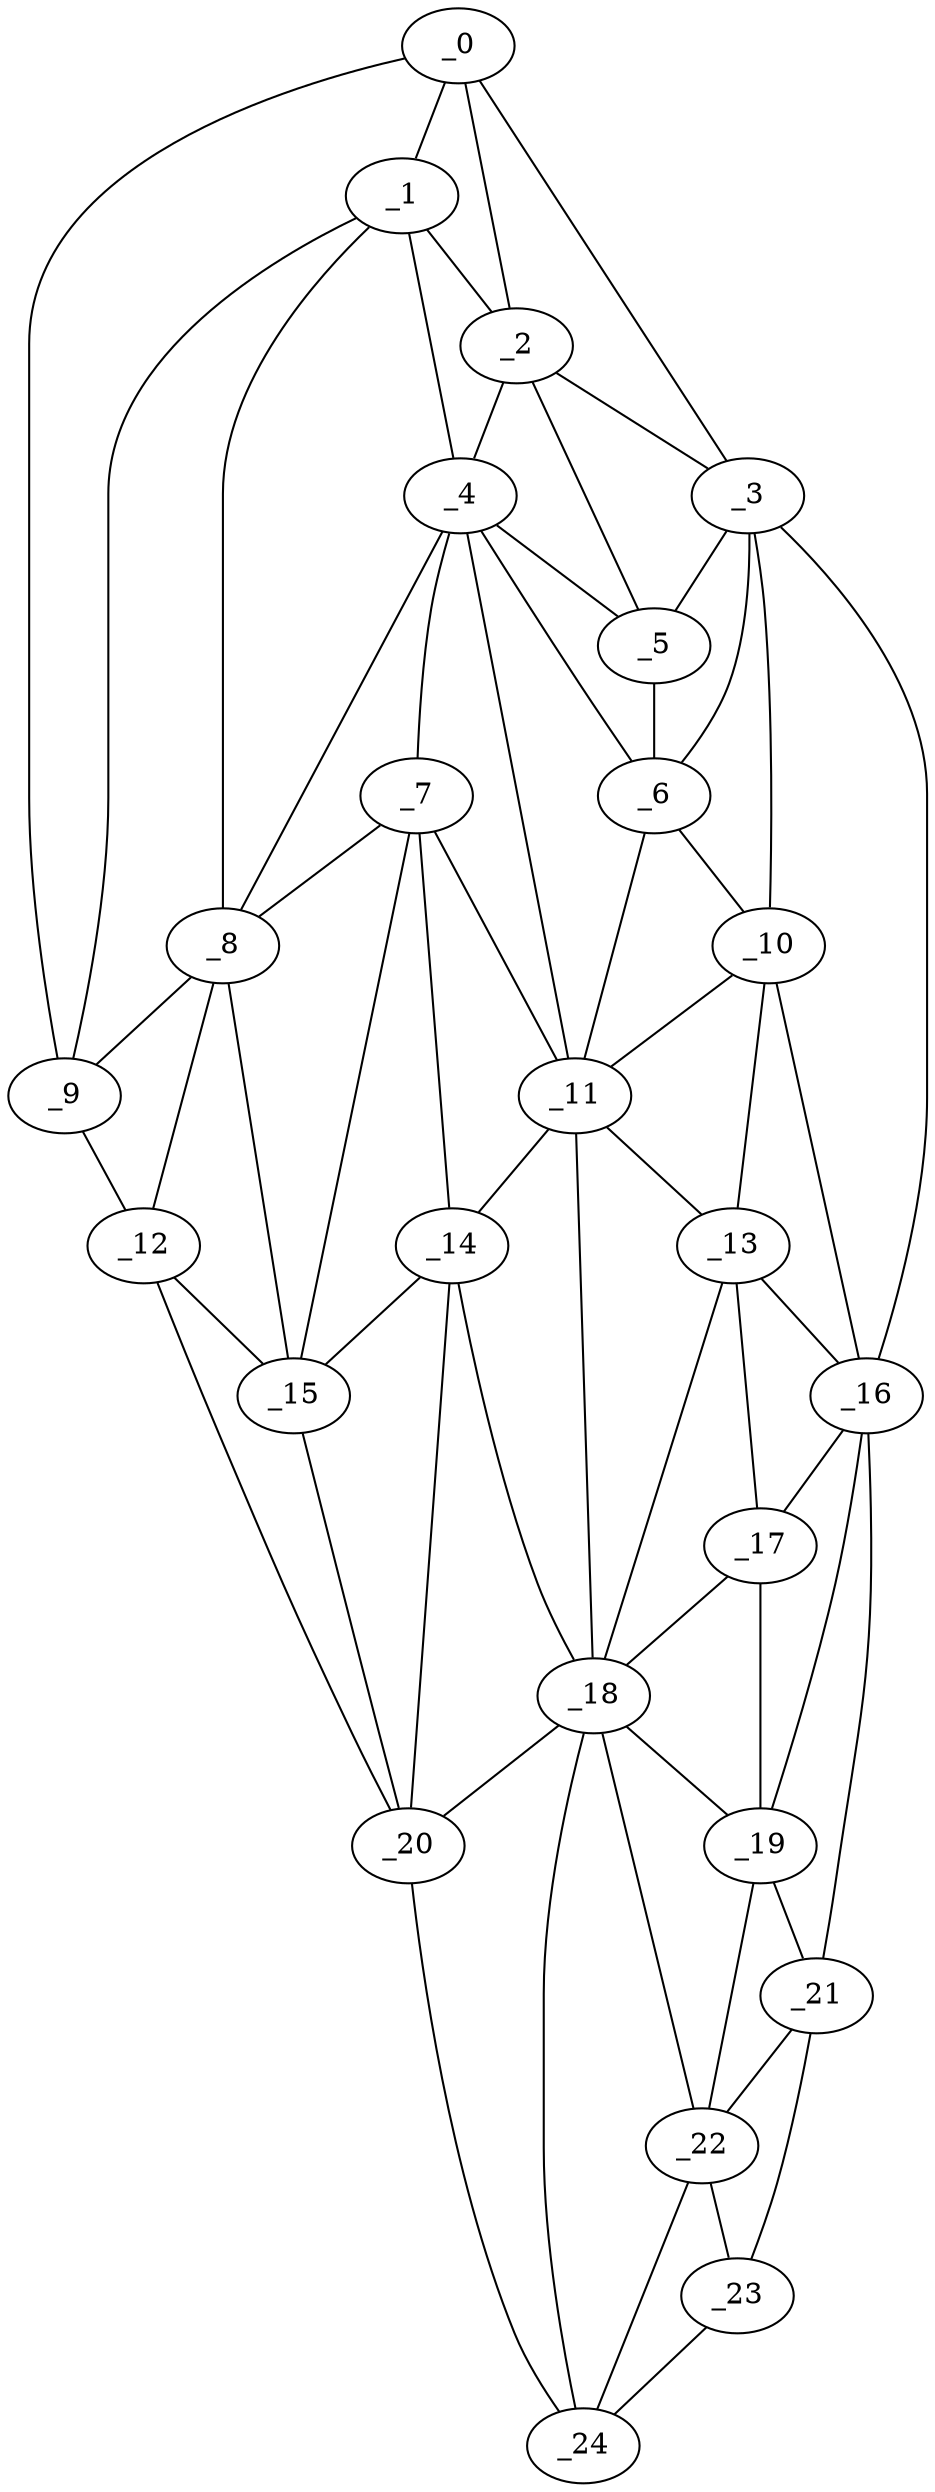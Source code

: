 graph "obj72__195.gxl" {
	_0	 [x=4,
		y=38];
	_1	 [x=17,
		y=41];
	_0 -- _1	 [valence=1];
	_2	 [x=28,
		y=36];
	_0 -- _2	 [valence=2];
	_3	 [x=37,
		y=28];
	_0 -- _3	 [valence=1];
	_9	 [x=64,
		y=105];
	_0 -- _9	 [valence=1];
	_1 -- _2	 [valence=2];
	_4	 [x=47,
		y=54];
	_1 -- _4	 [valence=2];
	_8	 [x=63,
		y=87];
	_1 -- _8	 [valence=2];
	_1 -- _9	 [valence=2];
	_2 -- _3	 [valence=2];
	_2 -- _4	 [valence=1];
	_5	 [x=49,
		y=35];
	_2 -- _5	 [valence=2];
	_3 -- _5	 [valence=1];
	_6	 [x=58,
		y=36];
	_3 -- _6	 [valence=2];
	_10	 [x=67,
		y=36];
	_3 -- _10	 [valence=2];
	_16	 [x=90,
		y=27];
	_3 -- _16	 [valence=1];
	_4 -- _5	 [valence=1];
	_4 -- _6	 [valence=1];
	_7	 [x=62,
		y=75];
	_4 -- _7	 [valence=2];
	_4 -- _8	 [valence=1];
	_11	 [x=72,
		y=47];
	_4 -- _11	 [valence=1];
	_5 -- _6	 [valence=2];
	_6 -- _10	 [valence=2];
	_6 -- _11	 [valence=2];
	_7 -- _8	 [valence=2];
	_7 -- _11	 [valence=2];
	_14	 [x=77,
		y=72];
	_7 -- _14	 [valence=2];
	_15	 [x=77,
		y=83];
	_7 -- _15	 [valence=1];
	_8 -- _9	 [valence=2];
	_12	 [x=76,
		y=104];
	_8 -- _12	 [valence=1];
	_8 -- _15	 [valence=2];
	_9 -- _12	 [valence=1];
	_10 -- _11	 [valence=1];
	_13	 [x=77,
		y=36];
	_10 -- _13	 [valence=1];
	_10 -- _16	 [valence=1];
	_11 -- _13	 [valence=2];
	_11 -- _14	 [valence=1];
	_18	 [x=94,
		y=50];
	_11 -- _18	 [valence=2];
	_12 -- _15	 [valence=2];
	_20	 [x=109,
		y=94];
	_12 -- _20	 [valence=1];
	_13 -- _16	 [valence=1];
	_17	 [x=93,
		y=37];
	_13 -- _17	 [valence=2];
	_13 -- _18	 [valence=1];
	_14 -- _15	 [valence=2];
	_14 -- _18	 [valence=2];
	_14 -- _20	 [valence=2];
	_15 -- _20	 [valence=2];
	_16 -- _17	 [valence=2];
	_19	 [x=102,
		y=38];
	_16 -- _19	 [valence=1];
	_21	 [x=112,
		y=28];
	_16 -- _21	 [valence=1];
	_17 -- _18	 [valence=1];
	_17 -- _19	 [valence=1];
	_18 -- _19	 [valence=1];
	_18 -- _20	 [valence=2];
	_22	 [x=115,
		y=41];
	_18 -- _22	 [valence=2];
	_24	 [x=126,
		y=51];
	_18 -- _24	 [valence=1];
	_19 -- _21	 [valence=2];
	_19 -- _22	 [valence=2];
	_20 -- _24	 [valence=1];
	_21 -- _22	 [valence=1];
	_23	 [x=126,
		y=39];
	_21 -- _23	 [valence=1];
	_22 -- _23	 [valence=2];
	_22 -- _24	 [valence=2];
	_23 -- _24	 [valence=1];
}
